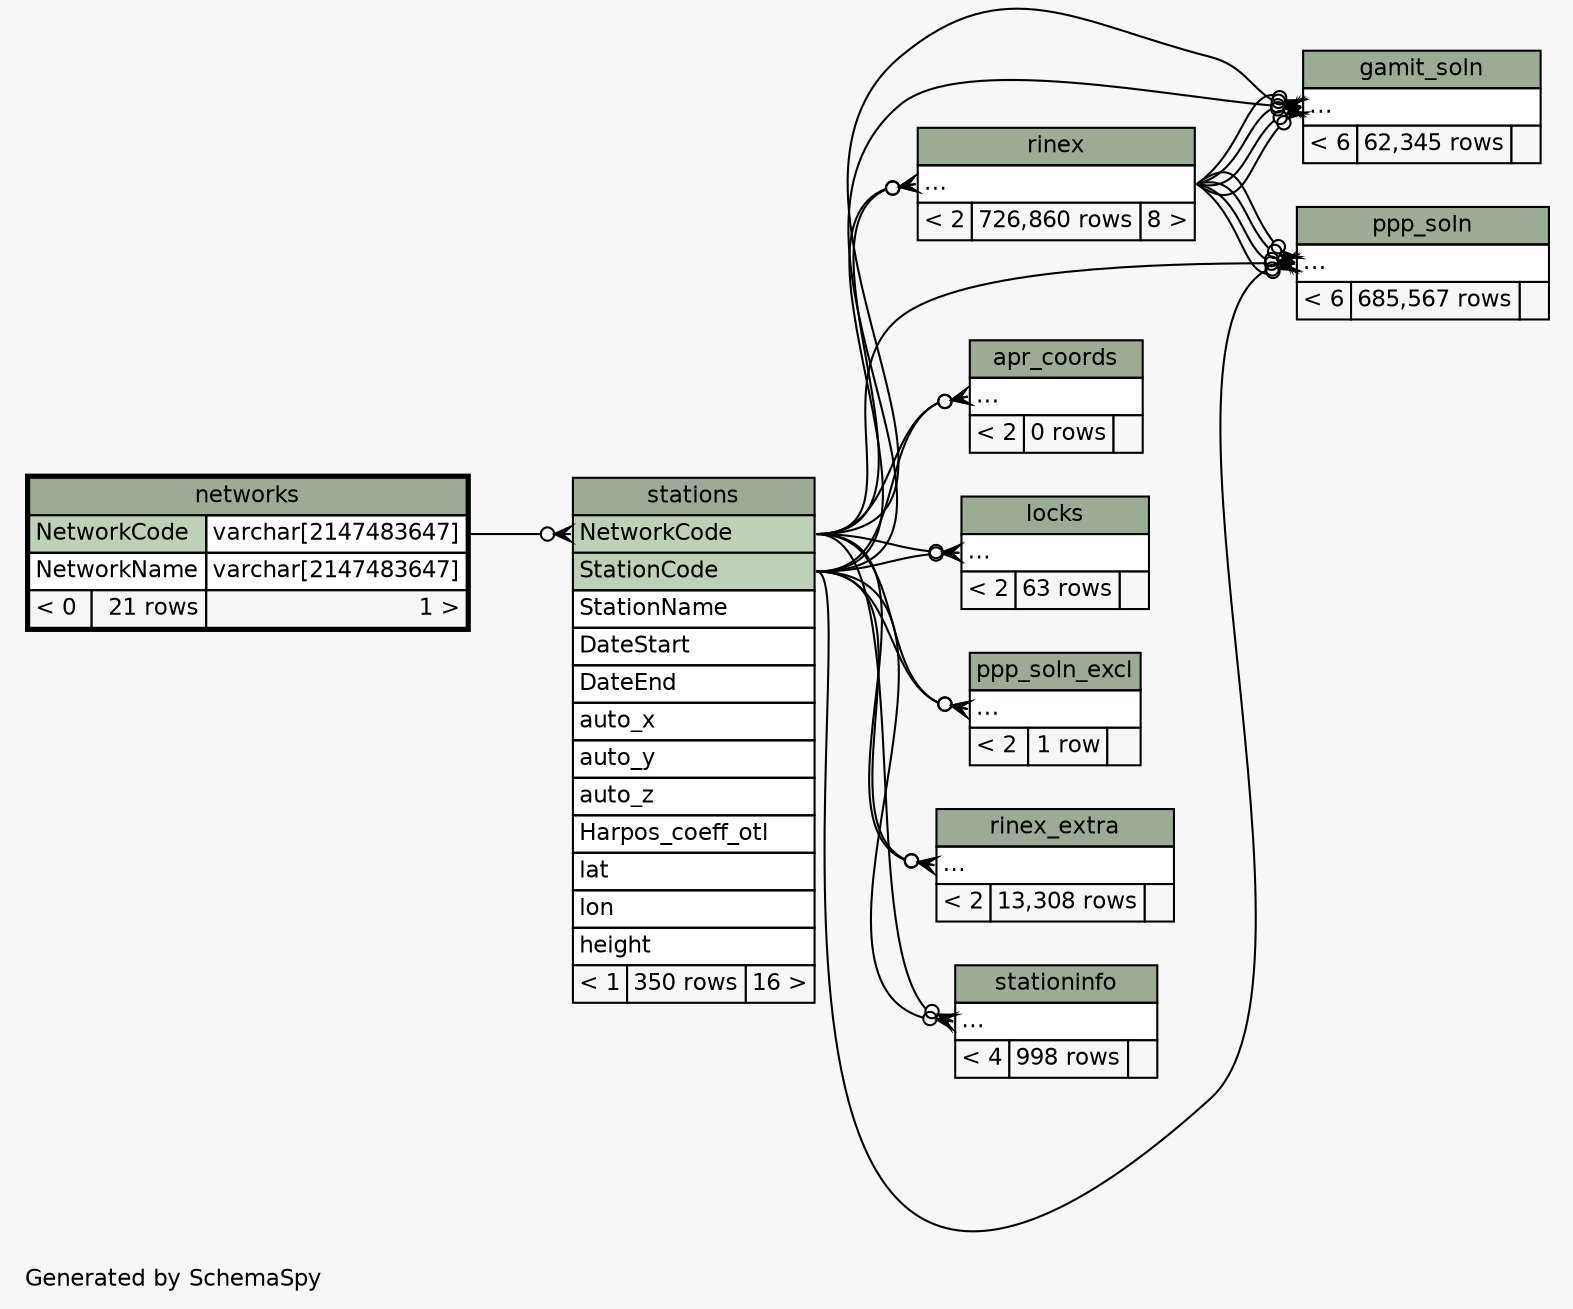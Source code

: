 // dot 2.36.0 on Linux 4.4.0-59-generic
// SchemaSpy rev 590
digraph "twoDegreesRelationshipsDiagram" {
  graph [
    rankdir="RL"
    bgcolor="#f7f7f7"
    label="\nGenerated by SchemaSpy"
    labeljust="l"
    nodesep="0.18"
    ranksep="0.46"
    fontname="Helvetica"
    fontsize="11"
  ];
  node [
    fontname="Helvetica"
    fontsize="11"
    shape="plaintext"
  ];
  edge [
    arrowsize="0.8"
  ];
  "apr_coords":"elipses":w -> "stations":"NetworkCode":e [arrowhead=none dir=back arrowtail=crowodot];
  "apr_coords":"elipses":w -> "stations":"StationCode":e [arrowhead=none dir=back arrowtail=crowodot];
  "gamit_soln":"elipses":w -> "rinex":"elipses":e [arrowhead=none dir=back arrowtail=crowodot];
  "gamit_soln":"elipses":w -> "rinex":"elipses":e [arrowhead=none dir=back arrowtail=crowodot];
  "gamit_soln":"elipses":w -> "stations":"NetworkCode":e [arrowhead=none dir=back arrowtail=crowodot];
  "gamit_soln":"elipses":w -> "rinex":"elipses":e [arrowhead=none dir=back arrowtail=crowodot];
  "gamit_soln":"elipses":w -> "stations":"StationCode":e [arrowhead=none dir=back arrowtail=crowodot];
  "gamit_soln":"elipses":w -> "rinex":"elipses":e [arrowhead=none dir=back arrowtail=crowodot];
  "locks":"elipses":w -> "stations":"NetworkCode":e [arrowhead=none dir=back arrowtail=crowodot];
  "locks":"elipses":w -> "stations":"StationCode":e [arrowhead=none dir=back arrowtail=crowodot];
  "ppp_soln":"elipses":w -> "rinex":"elipses":e [arrowhead=none dir=back arrowtail=crowodot];
  "ppp_soln":"elipses":w -> "rinex":"elipses":e [arrowhead=none dir=back arrowtail=crowodot];
  "ppp_soln":"elipses":w -> "stations":"NetworkCode":e [arrowhead=none dir=back arrowtail=crowodot];
  "ppp_soln":"elipses":w -> "rinex":"elipses":e [arrowhead=none dir=back arrowtail=crowodot];
  "ppp_soln":"elipses":w -> "stations":"StationCode":e [arrowhead=none dir=back arrowtail=crowodot];
  "ppp_soln":"elipses":w -> "rinex":"elipses":e [arrowhead=none dir=back arrowtail=crowodot];
  "ppp_soln_excl":"elipses":w -> "stations":"NetworkCode":e [arrowhead=none dir=back arrowtail=crowodot];
  "ppp_soln_excl":"elipses":w -> "stations":"StationCode":e [arrowhead=none dir=back arrowtail=crowodot];
  "rinex":"elipses":w -> "stations":"NetworkCode":e [arrowhead=none dir=back arrowtail=crowodot];
  "rinex":"elipses":w -> "stations":"StationCode":e [arrowhead=none dir=back arrowtail=crowodot];
  "rinex_extra":"elipses":w -> "stations":"NetworkCode":e [arrowhead=none dir=back arrowtail=crowodot];
  "rinex_extra":"elipses":w -> "stations":"StationCode":e [arrowhead=none dir=back arrowtail=crowodot];
  "stationinfo":"elipses":w -> "stations":"NetworkCode":e [arrowhead=none dir=back arrowtail=crowodot];
  "stationinfo":"elipses":w -> "stations":"StationCode":e [arrowhead=none dir=back arrowtail=crowodot];
  "stations":"NetworkCode":w -> "networks":"NetworkCode.type":e [arrowhead=none dir=back arrowtail=crowodot];
  "apr_coords" [
    label=<
    <TABLE BORDER="0" CELLBORDER="1" CELLSPACING="0" BGCOLOR="#ffffff">
      <TR><TD COLSPAN="3" BGCOLOR="#9bab96" ALIGN="CENTER">apr_coords</TD></TR>
      <TR><TD PORT="elipses" COLSPAN="3" ALIGN="LEFT">...</TD></TR>
      <TR><TD ALIGN="LEFT" BGCOLOR="#f7f7f7">&lt; 2</TD><TD ALIGN="RIGHT" BGCOLOR="#f7f7f7">0 rows</TD><TD ALIGN="RIGHT" BGCOLOR="#f7f7f7">  </TD></TR>
    </TABLE>>
    URL="apr_coords.html"
    tooltip="apr_coords"
  ];
  "gamit_soln" [
    label=<
    <TABLE BORDER="0" CELLBORDER="1" CELLSPACING="0" BGCOLOR="#ffffff">
      <TR><TD COLSPAN="3" BGCOLOR="#9bab96" ALIGN="CENTER">gamit_soln</TD></TR>
      <TR><TD PORT="elipses" COLSPAN="3" ALIGN="LEFT">...</TD></TR>
      <TR><TD ALIGN="LEFT" BGCOLOR="#f7f7f7">&lt; 6</TD><TD ALIGN="RIGHT" BGCOLOR="#f7f7f7">62,345 rows</TD><TD ALIGN="RIGHT" BGCOLOR="#f7f7f7">  </TD></TR>
    </TABLE>>
    URL="gamit_soln.html"
    tooltip="gamit_soln"
  ];
  "locks" [
    label=<
    <TABLE BORDER="0" CELLBORDER="1" CELLSPACING="0" BGCOLOR="#ffffff">
      <TR><TD COLSPAN="3" BGCOLOR="#9bab96" ALIGN="CENTER">locks</TD></TR>
      <TR><TD PORT="elipses" COLSPAN="3" ALIGN="LEFT">...</TD></TR>
      <TR><TD ALIGN="LEFT" BGCOLOR="#f7f7f7">&lt; 2</TD><TD ALIGN="RIGHT" BGCOLOR="#f7f7f7">63 rows</TD><TD ALIGN="RIGHT" BGCOLOR="#f7f7f7">  </TD></TR>
    </TABLE>>
    URL="locks.html"
    tooltip="locks"
  ];
  "networks" [
    label=<
    <TABLE BORDER="2" CELLBORDER="1" CELLSPACING="0" BGCOLOR="#ffffff">
      <TR><TD COLSPAN="3" BGCOLOR="#9bab96" ALIGN="CENTER">networks</TD></TR>
      <TR><TD PORT="NetworkCode" COLSPAN="2" BGCOLOR="#bed1b8" ALIGN="LEFT">NetworkCode</TD><TD PORT="NetworkCode.type" ALIGN="LEFT">varchar[2147483647]</TD></TR>
      <TR><TD PORT="NetworkName" COLSPAN="2" ALIGN="LEFT">NetworkName</TD><TD PORT="NetworkName.type" ALIGN="LEFT">varchar[2147483647]</TD></TR>
      <TR><TD ALIGN="LEFT" BGCOLOR="#f7f7f7">&lt; 0</TD><TD ALIGN="RIGHT" BGCOLOR="#f7f7f7">21 rows</TD><TD ALIGN="RIGHT" BGCOLOR="#f7f7f7">1 &gt;</TD></TR>
    </TABLE>>
    URL="networks.html"
    tooltip="networks"
  ];
  "ppp_soln" [
    label=<
    <TABLE BORDER="0" CELLBORDER="1" CELLSPACING="0" BGCOLOR="#ffffff">
      <TR><TD COLSPAN="3" BGCOLOR="#9bab96" ALIGN="CENTER">ppp_soln</TD></TR>
      <TR><TD PORT="elipses" COLSPAN="3" ALIGN="LEFT">...</TD></TR>
      <TR><TD ALIGN="LEFT" BGCOLOR="#f7f7f7">&lt; 6</TD><TD ALIGN="RIGHT" BGCOLOR="#f7f7f7">685,567 rows</TD><TD ALIGN="RIGHT" BGCOLOR="#f7f7f7">  </TD></TR>
    </TABLE>>
    URL="ppp_soln.html"
    tooltip="ppp_soln"
  ];
  "ppp_soln_excl" [
    label=<
    <TABLE BORDER="0" CELLBORDER="1" CELLSPACING="0" BGCOLOR="#ffffff">
      <TR><TD COLSPAN="3" BGCOLOR="#9bab96" ALIGN="CENTER">ppp_soln_excl</TD></TR>
      <TR><TD PORT="elipses" COLSPAN="3" ALIGN="LEFT">...</TD></TR>
      <TR><TD ALIGN="LEFT" BGCOLOR="#f7f7f7">&lt; 2</TD><TD ALIGN="RIGHT" BGCOLOR="#f7f7f7">1 row</TD><TD ALIGN="RIGHT" BGCOLOR="#f7f7f7">  </TD></TR>
    </TABLE>>
    URL="ppp_soln_excl.html"
    tooltip="ppp_soln_excl"
  ];
  "rinex" [
    label=<
    <TABLE BORDER="0" CELLBORDER="1" CELLSPACING="0" BGCOLOR="#ffffff">
      <TR><TD COLSPAN="3" BGCOLOR="#9bab96" ALIGN="CENTER">rinex</TD></TR>
      <TR><TD PORT="elipses" COLSPAN="3" ALIGN="LEFT">...</TD></TR>
      <TR><TD ALIGN="LEFT" BGCOLOR="#f7f7f7">&lt; 2</TD><TD ALIGN="RIGHT" BGCOLOR="#f7f7f7">726,860 rows</TD><TD ALIGN="RIGHT" BGCOLOR="#f7f7f7">8 &gt;</TD></TR>
    </TABLE>>
    URL="rinex.html"
    tooltip="rinex"
  ];
  "rinex_extra" [
    label=<
    <TABLE BORDER="0" CELLBORDER="1" CELLSPACING="0" BGCOLOR="#ffffff">
      <TR><TD COLSPAN="3" BGCOLOR="#9bab96" ALIGN="CENTER">rinex_extra</TD></TR>
      <TR><TD PORT="elipses" COLSPAN="3" ALIGN="LEFT">...</TD></TR>
      <TR><TD ALIGN="LEFT" BGCOLOR="#f7f7f7">&lt; 2</TD><TD ALIGN="RIGHT" BGCOLOR="#f7f7f7">13,308 rows</TD><TD ALIGN="RIGHT" BGCOLOR="#f7f7f7">  </TD></TR>
    </TABLE>>
    URL="rinex_extra.html"
    tooltip="rinex_extra"
  ];
  "stationinfo" [
    label=<
    <TABLE BORDER="0" CELLBORDER="1" CELLSPACING="0" BGCOLOR="#ffffff">
      <TR><TD COLSPAN="3" BGCOLOR="#9bab96" ALIGN="CENTER">stationinfo</TD></TR>
      <TR><TD PORT="elipses" COLSPAN="3" ALIGN="LEFT">...</TD></TR>
      <TR><TD ALIGN="LEFT" BGCOLOR="#f7f7f7">&lt; 4</TD><TD ALIGN="RIGHT" BGCOLOR="#f7f7f7">998 rows</TD><TD ALIGN="RIGHT" BGCOLOR="#f7f7f7">  </TD></TR>
    </TABLE>>
    URL="stationinfo.html"
    tooltip="stationinfo"
  ];
  "stations" [
    label=<
    <TABLE BORDER="0" CELLBORDER="1" CELLSPACING="0" BGCOLOR="#ffffff">
      <TR><TD COLSPAN="3" BGCOLOR="#9bab96" ALIGN="CENTER">stations</TD></TR>
      <TR><TD PORT="NetworkCode" COLSPAN="3" BGCOLOR="#bed1b8" ALIGN="LEFT">NetworkCode</TD></TR>
      <TR><TD PORT="StationCode" COLSPAN="3" BGCOLOR="#bed1b8" ALIGN="LEFT">StationCode</TD></TR>
      <TR><TD PORT="StationName" COLSPAN="3" ALIGN="LEFT">StationName</TD></TR>
      <TR><TD PORT="DateStart" COLSPAN="3" ALIGN="LEFT">DateStart</TD></TR>
      <TR><TD PORT="DateEnd" COLSPAN="3" ALIGN="LEFT">DateEnd</TD></TR>
      <TR><TD PORT="auto_x" COLSPAN="3" ALIGN="LEFT">auto_x</TD></TR>
      <TR><TD PORT="auto_y" COLSPAN="3" ALIGN="LEFT">auto_y</TD></TR>
      <TR><TD PORT="auto_z" COLSPAN="3" ALIGN="LEFT">auto_z</TD></TR>
      <TR><TD PORT="Harpos_coeff_otl" COLSPAN="3" ALIGN="LEFT">Harpos_coeff_otl</TD></TR>
      <TR><TD PORT="lat" COLSPAN="3" ALIGN="LEFT">lat</TD></TR>
      <TR><TD PORT="lon" COLSPAN="3" ALIGN="LEFT">lon</TD></TR>
      <TR><TD PORT="height" COLSPAN="3" ALIGN="LEFT">height</TD></TR>
      <TR><TD ALIGN="LEFT" BGCOLOR="#f7f7f7">&lt; 1</TD><TD ALIGN="RIGHT" BGCOLOR="#f7f7f7">350 rows</TD><TD ALIGN="RIGHT" BGCOLOR="#f7f7f7">16 &gt;</TD></TR>
    </TABLE>>
    URL="stations.html"
    tooltip="stations"
  ];
}
